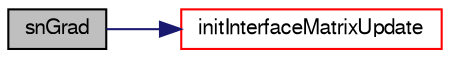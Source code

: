 digraph "snGrad"
{
  bgcolor="transparent";
  edge [fontname="FreeSans",fontsize="10",labelfontname="FreeSans",labelfontsize="10"];
  node [fontname="FreeSans",fontsize="10",shape=record];
  rankdir="LR";
  Node342 [label="snGrad",height=0.2,width=0.4,color="black", fillcolor="grey75", style="filled", fontcolor="black"];
  Node342 -> Node343 [color="midnightblue",fontsize="10",style="solid",fontname="FreeSans"];
  Node343 [label="initInterfaceMatrixUpdate",height=0.2,width=0.4,color="red",URL="$a22038.html#a4aa231b00ad3efb2f5543ec242689eb2",tooltip="Initialise neighbour matrix update. "];
}
